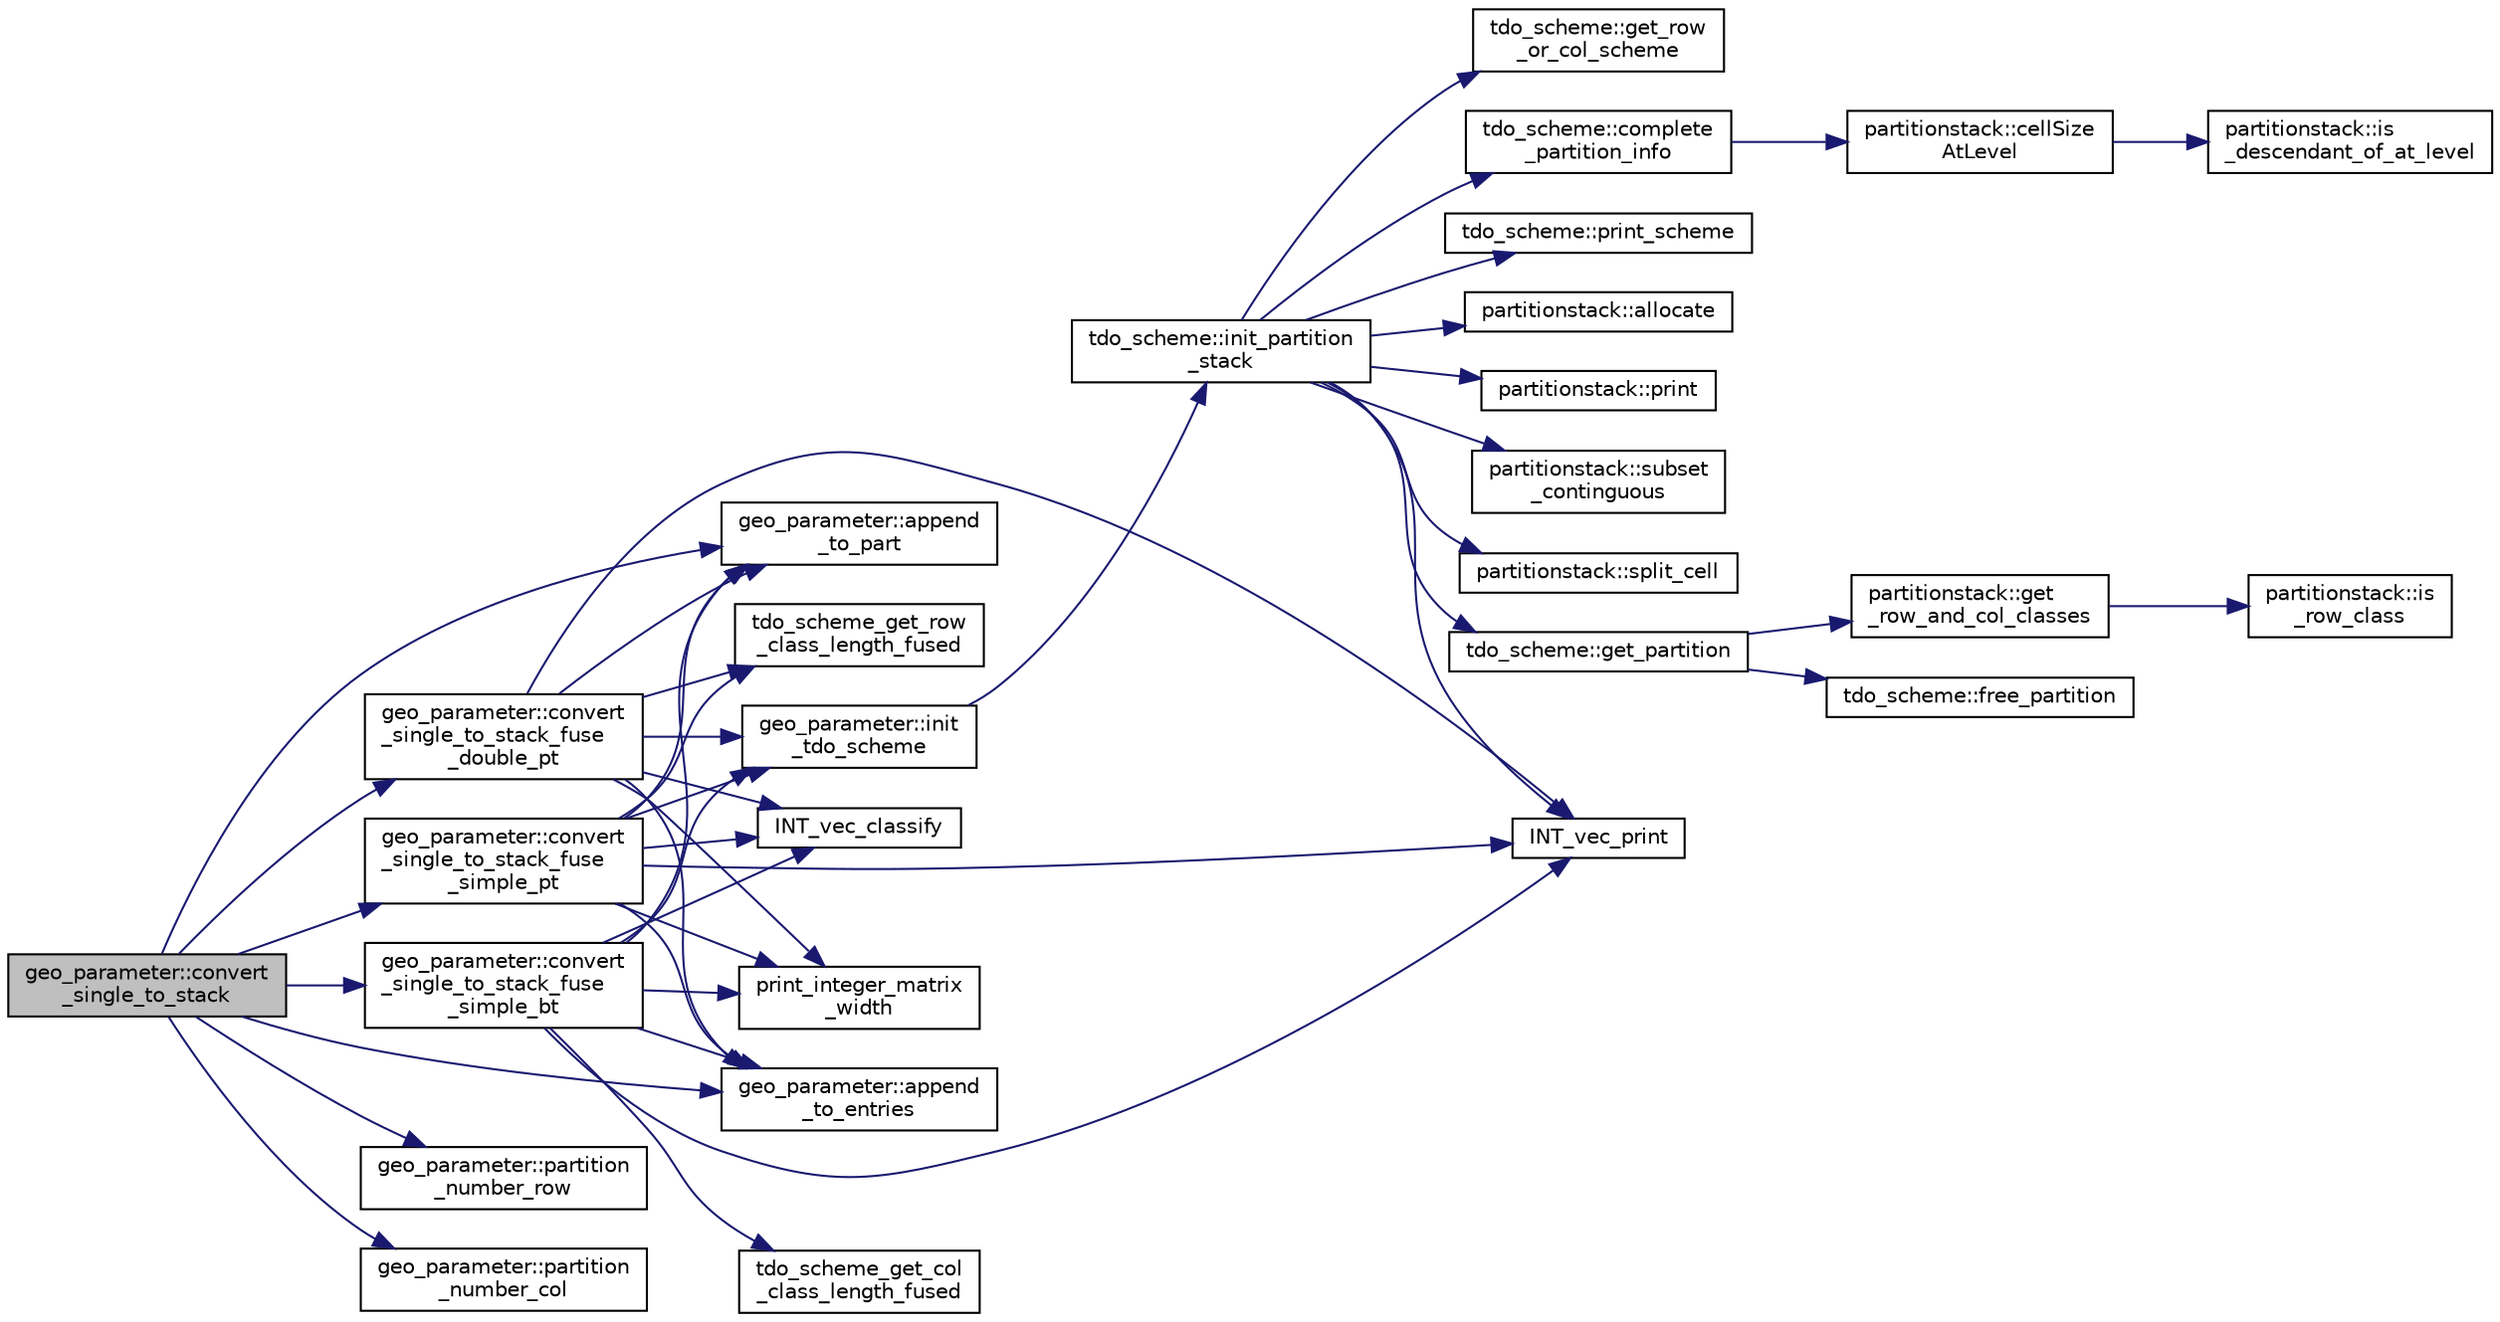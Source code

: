 digraph "geo_parameter::convert_single_to_stack"
{
  edge [fontname="Helvetica",fontsize="10",labelfontname="Helvetica",labelfontsize="10"];
  node [fontname="Helvetica",fontsize="10",shape=record];
  rankdir="LR";
  Node24 [label="geo_parameter::convert\l_single_to_stack",height=0.2,width=0.4,color="black", fillcolor="grey75", style="filled", fontcolor="black"];
  Node24 -> Node25 [color="midnightblue",fontsize="10",style="solid",fontname="Helvetica"];
  Node25 [label="geo_parameter::append\l_to_part",height=0.2,width=0.4,color="black", fillcolor="white", style="filled",URL="$d9/d51/classgeo__parameter.html#ae88b57e7846d5a3b4ea281139bc08e69"];
  Node24 -> Node26 [color="midnightblue",fontsize="10",style="solid",fontname="Helvetica"];
  Node26 [label="geo_parameter::append\l_to_entries",height=0.2,width=0.4,color="black", fillcolor="white", style="filled",URL="$d9/d51/classgeo__parameter.html#a499c69553a09758bb9afa51ac12dc573"];
  Node24 -> Node27 [color="midnightblue",fontsize="10",style="solid",fontname="Helvetica"];
  Node27 [label="geo_parameter::partition\l_number_row",height=0.2,width=0.4,color="black", fillcolor="white", style="filled",URL="$d9/d51/classgeo__parameter.html#a1079d2893d23d9462bc965f7530f2943"];
  Node24 -> Node28 [color="midnightblue",fontsize="10",style="solid",fontname="Helvetica"];
  Node28 [label="geo_parameter::partition\l_number_col",height=0.2,width=0.4,color="black", fillcolor="white", style="filled",URL="$d9/d51/classgeo__parameter.html#a4db5275b30ad1755f9e3c63e10b5eaa9"];
  Node24 -> Node29 [color="midnightblue",fontsize="10",style="solid",fontname="Helvetica"];
  Node29 [label="geo_parameter::convert\l_single_to_stack_fuse\l_simple_pt",height=0.2,width=0.4,color="black", fillcolor="white", style="filled",URL="$d9/d51/classgeo__parameter.html#a55bfef2de6f778f98dc6556db7ca09f0"];
  Node29 -> Node30 [color="midnightblue",fontsize="10",style="solid",fontname="Helvetica"];
  Node30 [label="geo_parameter::init\l_tdo_scheme",height=0.2,width=0.4,color="black", fillcolor="white", style="filled",URL="$d9/d51/classgeo__parameter.html#a054027061960485ce489da47ad285841"];
  Node30 -> Node31 [color="midnightblue",fontsize="10",style="solid",fontname="Helvetica"];
  Node31 [label="tdo_scheme::init_partition\l_stack",height=0.2,width=0.4,color="black", fillcolor="white", style="filled",URL="$d7/dbc/classtdo__scheme.html#a88ee0be1cbf7309f0c5cfe96216c4b56"];
  Node31 -> Node32 [color="midnightblue",fontsize="10",style="solid",fontname="Helvetica"];
  Node32 [label="INT_vec_print",height=0.2,width=0.4,color="black", fillcolor="white", style="filled",URL="$df/dbf/sajeeb_8_c.html#a79a5901af0b47dd0d694109543c027fe"];
  Node31 -> Node33 [color="midnightblue",fontsize="10",style="solid",fontname="Helvetica"];
  Node33 [label="partitionstack::allocate",height=0.2,width=0.4,color="black", fillcolor="white", style="filled",URL="$d3/d87/classpartitionstack.html#a8ff49c4bd001383eb1f9f0d9bbb01c05"];
  Node31 -> Node34 [color="midnightblue",fontsize="10",style="solid",fontname="Helvetica"];
  Node34 [label="partitionstack::print",height=0.2,width=0.4,color="black", fillcolor="white", style="filled",URL="$d3/d87/classpartitionstack.html#aabacee6e58ddb0d6ee46a47f714edfbb"];
  Node31 -> Node35 [color="midnightblue",fontsize="10",style="solid",fontname="Helvetica"];
  Node35 [label="partitionstack::subset\l_continguous",height=0.2,width=0.4,color="black", fillcolor="white", style="filled",URL="$d3/d87/classpartitionstack.html#a9a58475ddfa123b384ff187b290fa37c"];
  Node31 -> Node36 [color="midnightblue",fontsize="10",style="solid",fontname="Helvetica"];
  Node36 [label="partitionstack::split_cell",height=0.2,width=0.4,color="black", fillcolor="white", style="filled",URL="$d3/d87/classpartitionstack.html#aafceac783d21309e491df61254f41244"];
  Node31 -> Node37 [color="midnightblue",fontsize="10",style="solid",fontname="Helvetica"];
  Node37 [label="tdo_scheme::get_partition",height=0.2,width=0.4,color="black", fillcolor="white", style="filled",URL="$d7/dbc/classtdo__scheme.html#af6f141b86e464a6be4238b84b05a59c4"];
  Node37 -> Node38 [color="midnightblue",fontsize="10",style="solid",fontname="Helvetica"];
  Node38 [label="tdo_scheme::free_partition",height=0.2,width=0.4,color="black", fillcolor="white", style="filled",URL="$d7/dbc/classtdo__scheme.html#aea7a33fd0b9b11013f772f578f21c3fb"];
  Node37 -> Node39 [color="midnightblue",fontsize="10",style="solid",fontname="Helvetica"];
  Node39 [label="partitionstack::get\l_row_and_col_classes",height=0.2,width=0.4,color="black", fillcolor="white", style="filled",URL="$d3/d87/classpartitionstack.html#a127a6965905c3f08c50ee09a100cb465"];
  Node39 -> Node40 [color="midnightblue",fontsize="10",style="solid",fontname="Helvetica"];
  Node40 [label="partitionstack::is\l_row_class",height=0.2,width=0.4,color="black", fillcolor="white", style="filled",URL="$d3/d87/classpartitionstack.html#ad8497b40f1c327d3eb2fb2b993d88bb7"];
  Node31 -> Node41 [color="midnightblue",fontsize="10",style="solid",fontname="Helvetica"];
  Node41 [label="tdo_scheme::get_row\l_or_col_scheme",height=0.2,width=0.4,color="black", fillcolor="white", style="filled",URL="$d7/dbc/classtdo__scheme.html#a8abe612cd722a42da85178d8ff577e54"];
  Node31 -> Node42 [color="midnightblue",fontsize="10",style="solid",fontname="Helvetica"];
  Node42 [label="tdo_scheme::complete\l_partition_info",height=0.2,width=0.4,color="black", fillcolor="white", style="filled",URL="$d7/dbc/classtdo__scheme.html#a2474c22639d8963a90448ab2686ac449"];
  Node42 -> Node43 [color="midnightblue",fontsize="10",style="solid",fontname="Helvetica"];
  Node43 [label="partitionstack::cellSize\lAtLevel",height=0.2,width=0.4,color="black", fillcolor="white", style="filled",URL="$d3/d87/classpartitionstack.html#a45dbe0a5e1542ef41bf548c619da17b3"];
  Node43 -> Node44 [color="midnightblue",fontsize="10",style="solid",fontname="Helvetica"];
  Node44 [label="partitionstack::is\l_descendant_of_at_level",height=0.2,width=0.4,color="black", fillcolor="white", style="filled",URL="$d3/d87/classpartitionstack.html#a9342195487ada674e013bd207638c6e3"];
  Node31 -> Node45 [color="midnightblue",fontsize="10",style="solid",fontname="Helvetica"];
  Node45 [label="tdo_scheme::print_scheme",height=0.2,width=0.4,color="black", fillcolor="white", style="filled",URL="$d7/dbc/classtdo__scheme.html#af3d21e7abf7ef3b83d9ead5629687634"];
  Node29 -> Node46 [color="midnightblue",fontsize="10",style="solid",fontname="Helvetica"];
  Node46 [label="INT_vec_classify",height=0.2,width=0.4,color="black", fillcolor="white", style="filled",URL="$d0/d96/geo__parameter_8_c.html#a353d92afec018f08b05faff95abcb35f"];
  Node29 -> Node47 [color="midnightblue",fontsize="10",style="solid",fontname="Helvetica"];
  Node47 [label="tdo_scheme_get_row\l_class_length_fused",height=0.2,width=0.4,color="black", fillcolor="white", style="filled",URL="$d0/d96/geo__parameter_8_c.html#abde647e006f2bca65e5445d00c7d641b"];
  Node29 -> Node32 [color="midnightblue",fontsize="10",style="solid",fontname="Helvetica"];
  Node29 -> Node48 [color="midnightblue",fontsize="10",style="solid",fontname="Helvetica"];
  Node48 [label="print_integer_matrix\l_width",height=0.2,width=0.4,color="black", fillcolor="white", style="filled",URL="$d5/db4/io__and__os_8h.html#aa78f3e73fc2179251bd15adbcc31573f"];
  Node29 -> Node25 [color="midnightblue",fontsize="10",style="solid",fontname="Helvetica"];
  Node29 -> Node26 [color="midnightblue",fontsize="10",style="solid",fontname="Helvetica"];
  Node24 -> Node49 [color="midnightblue",fontsize="10",style="solid",fontname="Helvetica"];
  Node49 [label="geo_parameter::convert\l_single_to_stack_fuse\l_simple_bt",height=0.2,width=0.4,color="black", fillcolor="white", style="filled",URL="$d9/d51/classgeo__parameter.html#a0cf3cd58d64429f34e0d332873df8ce0"];
  Node49 -> Node30 [color="midnightblue",fontsize="10",style="solid",fontname="Helvetica"];
  Node49 -> Node46 [color="midnightblue",fontsize="10",style="solid",fontname="Helvetica"];
  Node49 -> Node50 [color="midnightblue",fontsize="10",style="solid",fontname="Helvetica"];
  Node50 [label="tdo_scheme_get_col\l_class_length_fused",height=0.2,width=0.4,color="black", fillcolor="white", style="filled",URL="$d0/d96/geo__parameter_8_c.html#a55fef24fe261c2a1501bbfbf4c638d5b"];
  Node49 -> Node32 [color="midnightblue",fontsize="10",style="solid",fontname="Helvetica"];
  Node49 -> Node48 [color="midnightblue",fontsize="10",style="solid",fontname="Helvetica"];
  Node49 -> Node25 [color="midnightblue",fontsize="10",style="solid",fontname="Helvetica"];
  Node49 -> Node26 [color="midnightblue",fontsize="10",style="solid",fontname="Helvetica"];
  Node24 -> Node51 [color="midnightblue",fontsize="10",style="solid",fontname="Helvetica"];
  Node51 [label="geo_parameter::convert\l_single_to_stack_fuse\l_double_pt",height=0.2,width=0.4,color="black", fillcolor="white", style="filled",URL="$d9/d51/classgeo__parameter.html#a5932c348cab6747ce94d2eeb7a1c40b0"];
  Node51 -> Node32 [color="midnightblue",fontsize="10",style="solid",fontname="Helvetica"];
  Node51 -> Node30 [color="midnightblue",fontsize="10",style="solid",fontname="Helvetica"];
  Node51 -> Node46 [color="midnightblue",fontsize="10",style="solid",fontname="Helvetica"];
  Node51 -> Node47 [color="midnightblue",fontsize="10",style="solid",fontname="Helvetica"];
  Node51 -> Node48 [color="midnightblue",fontsize="10",style="solid",fontname="Helvetica"];
  Node51 -> Node25 [color="midnightblue",fontsize="10",style="solid",fontname="Helvetica"];
  Node51 -> Node26 [color="midnightblue",fontsize="10",style="solid",fontname="Helvetica"];
}
